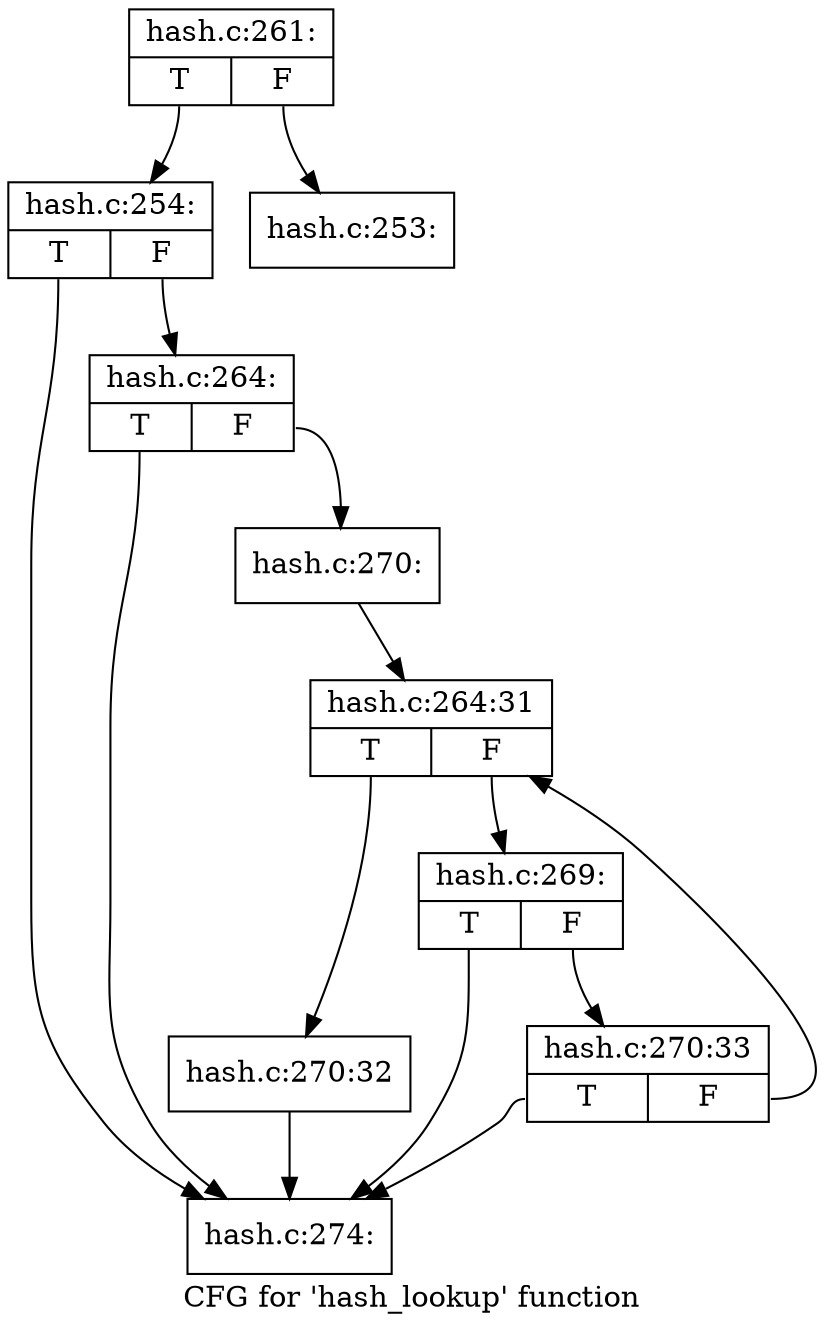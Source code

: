digraph "CFG for 'hash_lookup' function" {
	label="CFG for 'hash_lookup' function";

	Node0xdf0d840 [shape=record,label="{hash.c:261:|{<s0>T|<s1>F}}"];
	Node0xdf0d840:s0 -> Node0xdfc4940;
	Node0xdf0d840:s1 -> Node0xdf0b3b0;
	Node0xdf0b3b0 [shape=record,label="{hash.c:253:}"];
	Node0xdfc4940 [shape=record,label="{hash.c:254:|{<s0>T|<s1>F}}"];
	Node0xdfc4940:s0 -> Node0xdf0fc70;
	Node0xdfc4940:s1 -> Node0xdf96000;
	Node0xdf96000 [shape=record,label="{hash.c:264:|{<s0>T|<s1>F}}"];
	Node0xdf96000:s0 -> Node0xdf0fc70;
	Node0xdf96000:s1 -> Node0xdfc8c10;
	Node0xdfc8c10 [shape=record,label="{hash.c:270:}"];
	Node0xdfc8c10 -> Node0xdf0f6b0;
	Node0xdf0f6b0 [shape=record,label="{hash.c:264:31|{<s0>T|<s1>F}}"];
	Node0xdf0f6b0:s0 -> Node0xdf26530;
	Node0xdf0f6b0:s1 -> Node0xdf0f170;
	Node0xdf26530 [shape=record,label="{hash.c:270:32}"];
	Node0xdf26530 -> Node0xdf0fc70;
	Node0xdf0f170 [shape=record,label="{hash.c:269:|{<s0>T|<s1>F}}"];
	Node0xdf0f170:s0 -> Node0xdf0fc70;
	Node0xdf0f170:s1 -> Node0xdfc9520;
	Node0xdfc9520 [shape=record,label="{hash.c:270:33|{<s0>T|<s1>F}}"];
	Node0xdfc9520:s0 -> Node0xdf0fc70;
	Node0xdfc9520:s1 -> Node0xdf0f6b0;
	Node0xdf0fc70 [shape=record,label="{hash.c:274:}"];
}
